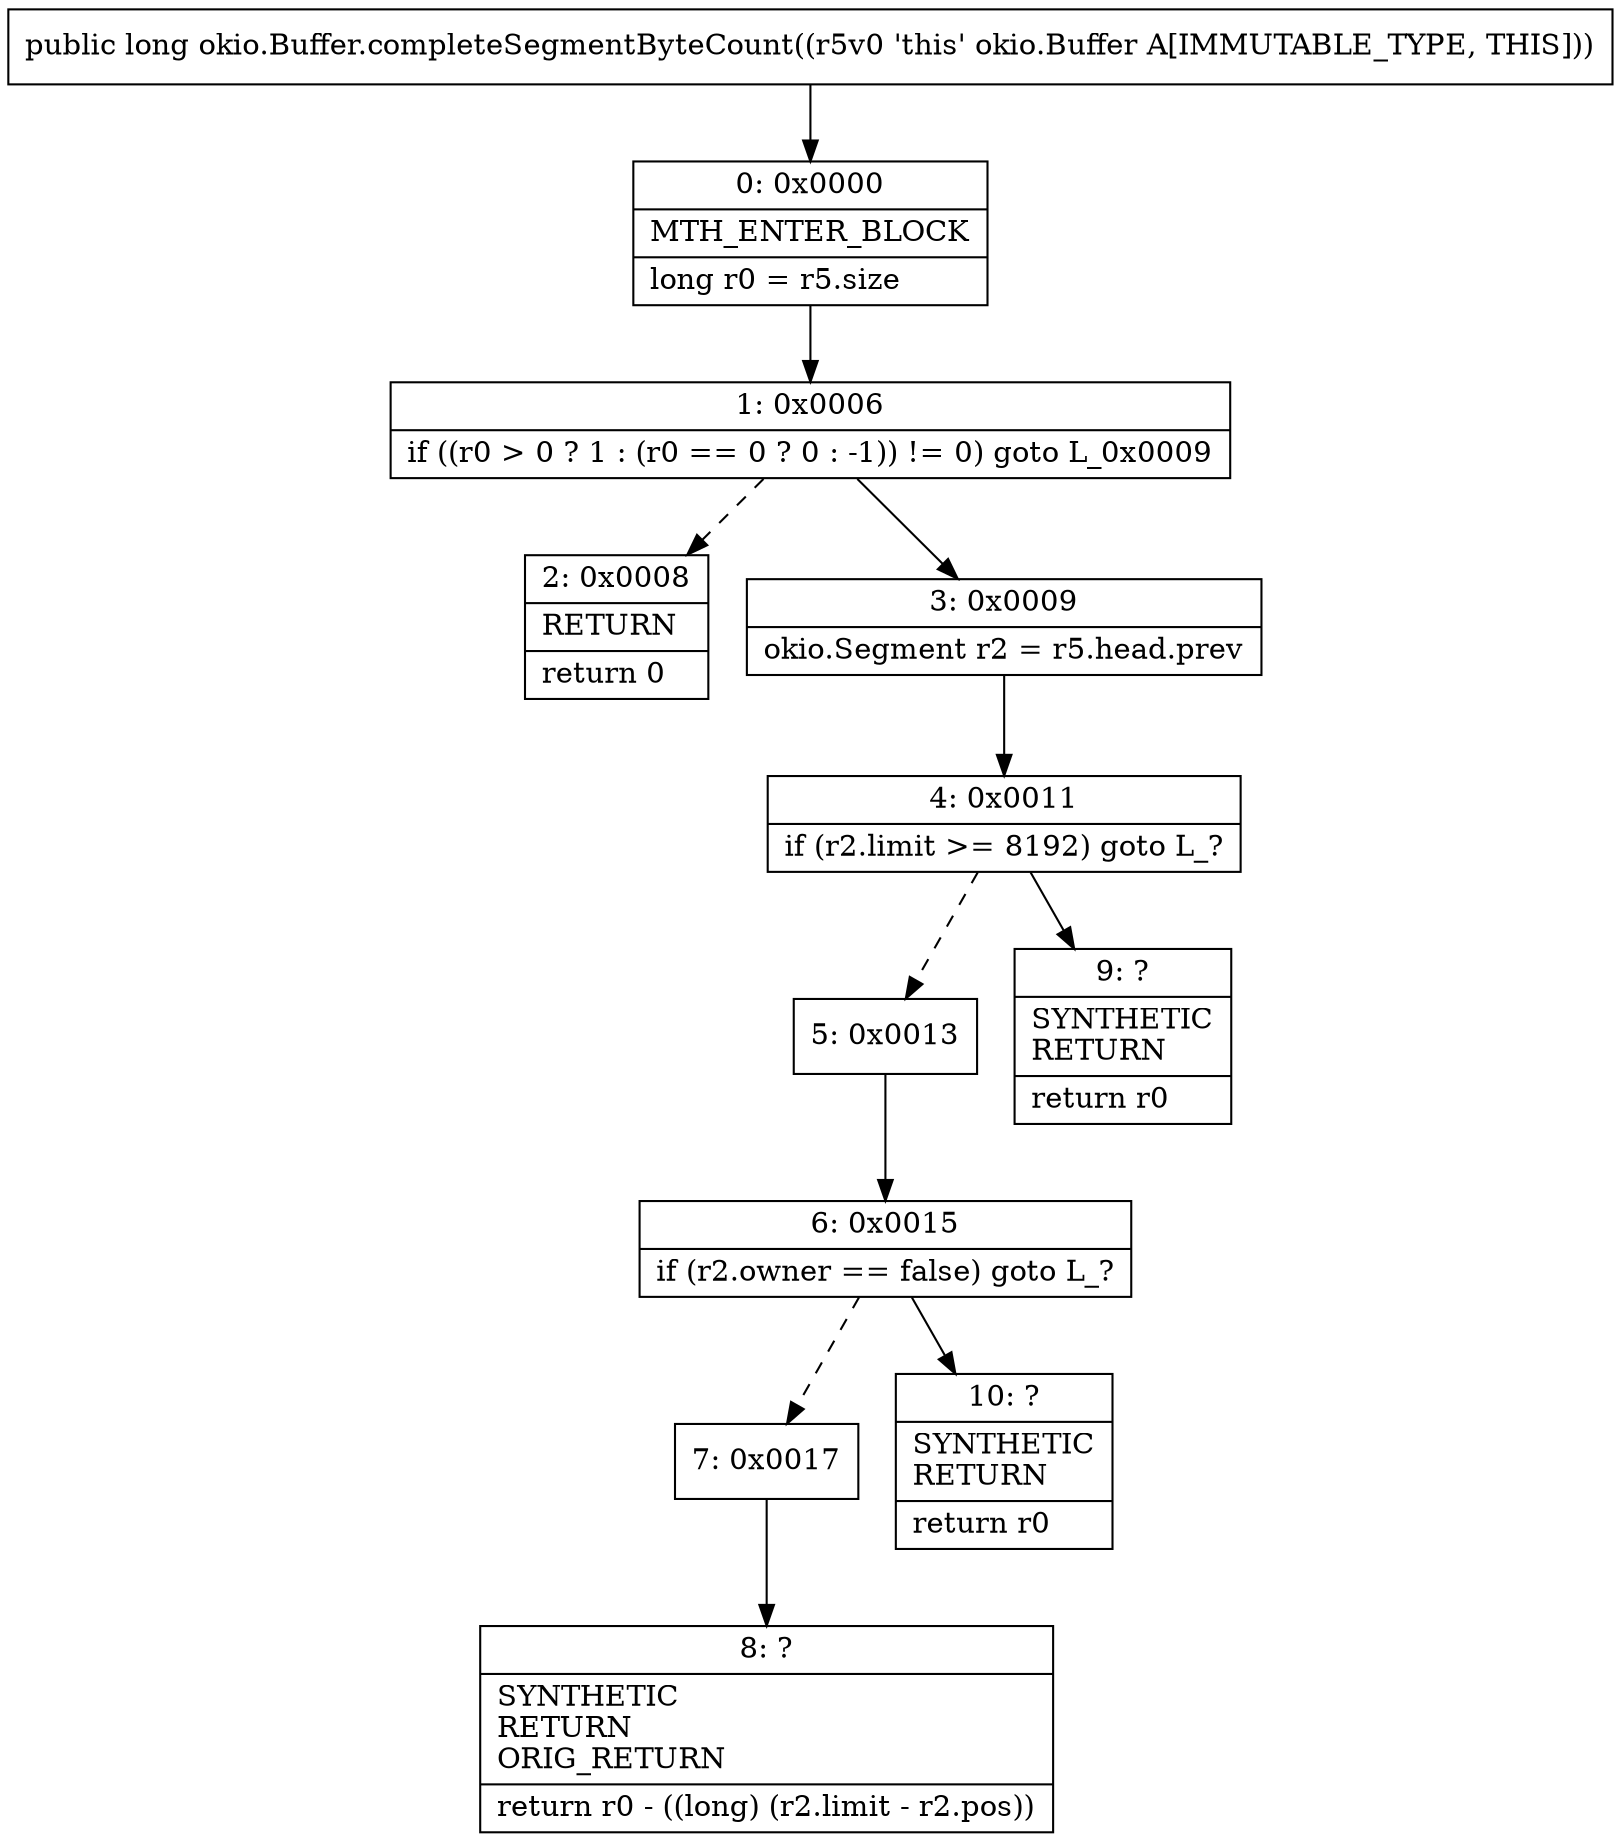 digraph "CFG forokio.Buffer.completeSegmentByteCount()J" {
Node_0 [shape=record,label="{0\:\ 0x0000|MTH_ENTER_BLOCK\l|long r0 = r5.size\l}"];
Node_1 [shape=record,label="{1\:\ 0x0006|if ((r0 \> 0 ? 1 : (r0 == 0 ? 0 : \-1)) != 0) goto L_0x0009\l}"];
Node_2 [shape=record,label="{2\:\ 0x0008|RETURN\l|return 0\l}"];
Node_3 [shape=record,label="{3\:\ 0x0009|okio.Segment r2 = r5.head.prev\l}"];
Node_4 [shape=record,label="{4\:\ 0x0011|if (r2.limit \>= 8192) goto L_?\l}"];
Node_5 [shape=record,label="{5\:\ 0x0013}"];
Node_6 [shape=record,label="{6\:\ 0x0015|if (r2.owner == false) goto L_?\l}"];
Node_7 [shape=record,label="{7\:\ 0x0017}"];
Node_8 [shape=record,label="{8\:\ ?|SYNTHETIC\lRETURN\lORIG_RETURN\l|return r0 \- ((long) (r2.limit \- r2.pos))\l}"];
Node_9 [shape=record,label="{9\:\ ?|SYNTHETIC\lRETURN\l|return r0\l}"];
Node_10 [shape=record,label="{10\:\ ?|SYNTHETIC\lRETURN\l|return r0\l}"];
MethodNode[shape=record,label="{public long okio.Buffer.completeSegmentByteCount((r5v0 'this' okio.Buffer A[IMMUTABLE_TYPE, THIS])) }"];
MethodNode -> Node_0;
Node_0 -> Node_1;
Node_1 -> Node_2[style=dashed];
Node_1 -> Node_3;
Node_3 -> Node_4;
Node_4 -> Node_5[style=dashed];
Node_4 -> Node_9;
Node_5 -> Node_6;
Node_6 -> Node_7[style=dashed];
Node_6 -> Node_10;
Node_7 -> Node_8;
}

